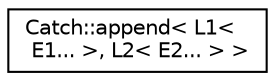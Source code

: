 digraph "Graphical Class Hierarchy"
{
  edge [fontname="Helvetica",fontsize="10",labelfontname="Helvetica",labelfontsize="10"];
  node [fontname="Helvetica",fontsize="10",shape=record];
  rankdir="LR";
  Node0 [label="Catch::append\< L1\<\l E1... \>, L2\< E2... \> \>",height=0.2,width=0.4,color="black", fillcolor="white", style="filled",URL="$structCatch_1_1append_3_01L1_3_01E1_8_8_8_01_4_00_01L2_3_01E2_8_8_8_01_4_01_4.html"];
}
